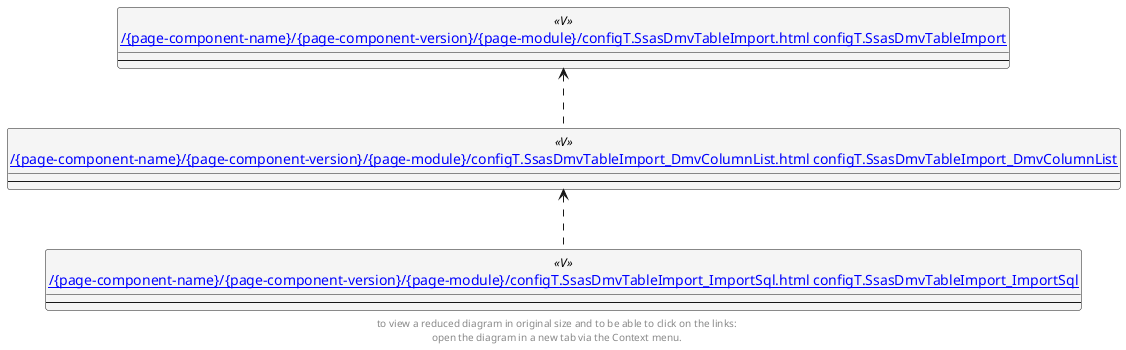 @startuml
'Left to right direction
top to bottom direction
hide circle
'avoide "." issues:
set namespaceSeparator none


skinparam class {
  BackgroundColor White
  BackgroundColor<<FN>> Yellow
  BackgroundColor<<FS>> Yellow
  BackgroundColor<<FT>> LightGray
  BackgroundColor<<IF>> Yellow
  BackgroundColor<<IS>> Yellow
  BackgroundColor<<P>> Aqua
  BackgroundColor<<PC>> Aqua
  BackgroundColor<<SN>> Yellow
  BackgroundColor<<SO>> SlateBlue
  BackgroundColor<<TF>> LightGray
  BackgroundColor<<TR>> Tomato
  BackgroundColor<<U>> White
  BackgroundColor<<V>> WhiteSmoke
  BackgroundColor<<X>> Aqua
}


entity "[[{site-url}/{page-component-name}/{page-component-version}/{page-module}/configT.SsasDmvTableImport.html configT.SsasDmvTableImport]]" as configT.SsasDmvTableImport << V >> {
  --
}

entity "[[{site-url}/{page-component-name}/{page-component-version}/{page-module}/configT.SsasDmvTableImport_DmvColumnList.html configT.SsasDmvTableImport_DmvColumnList]]" as configT.SsasDmvTableImport_DmvColumnList << V >> {
  --
}

entity "[[{site-url}/{page-component-name}/{page-component-version}/{page-module}/configT.SsasDmvTableImport_ImportSql.html configT.SsasDmvTableImport_ImportSql]]" as configT.SsasDmvTableImport_ImportSql << V >> {
  --
}

configT.SsasDmvTableImport <.. configT.SsasDmvTableImport_DmvColumnList
configT.SsasDmvTableImport_DmvColumnList <.. configT.SsasDmvTableImport_ImportSql
footer
to view a reduced diagram in original size and to be able to click on the links:
open the diagram in a new tab via the Context menu.
end footer

@enduml

